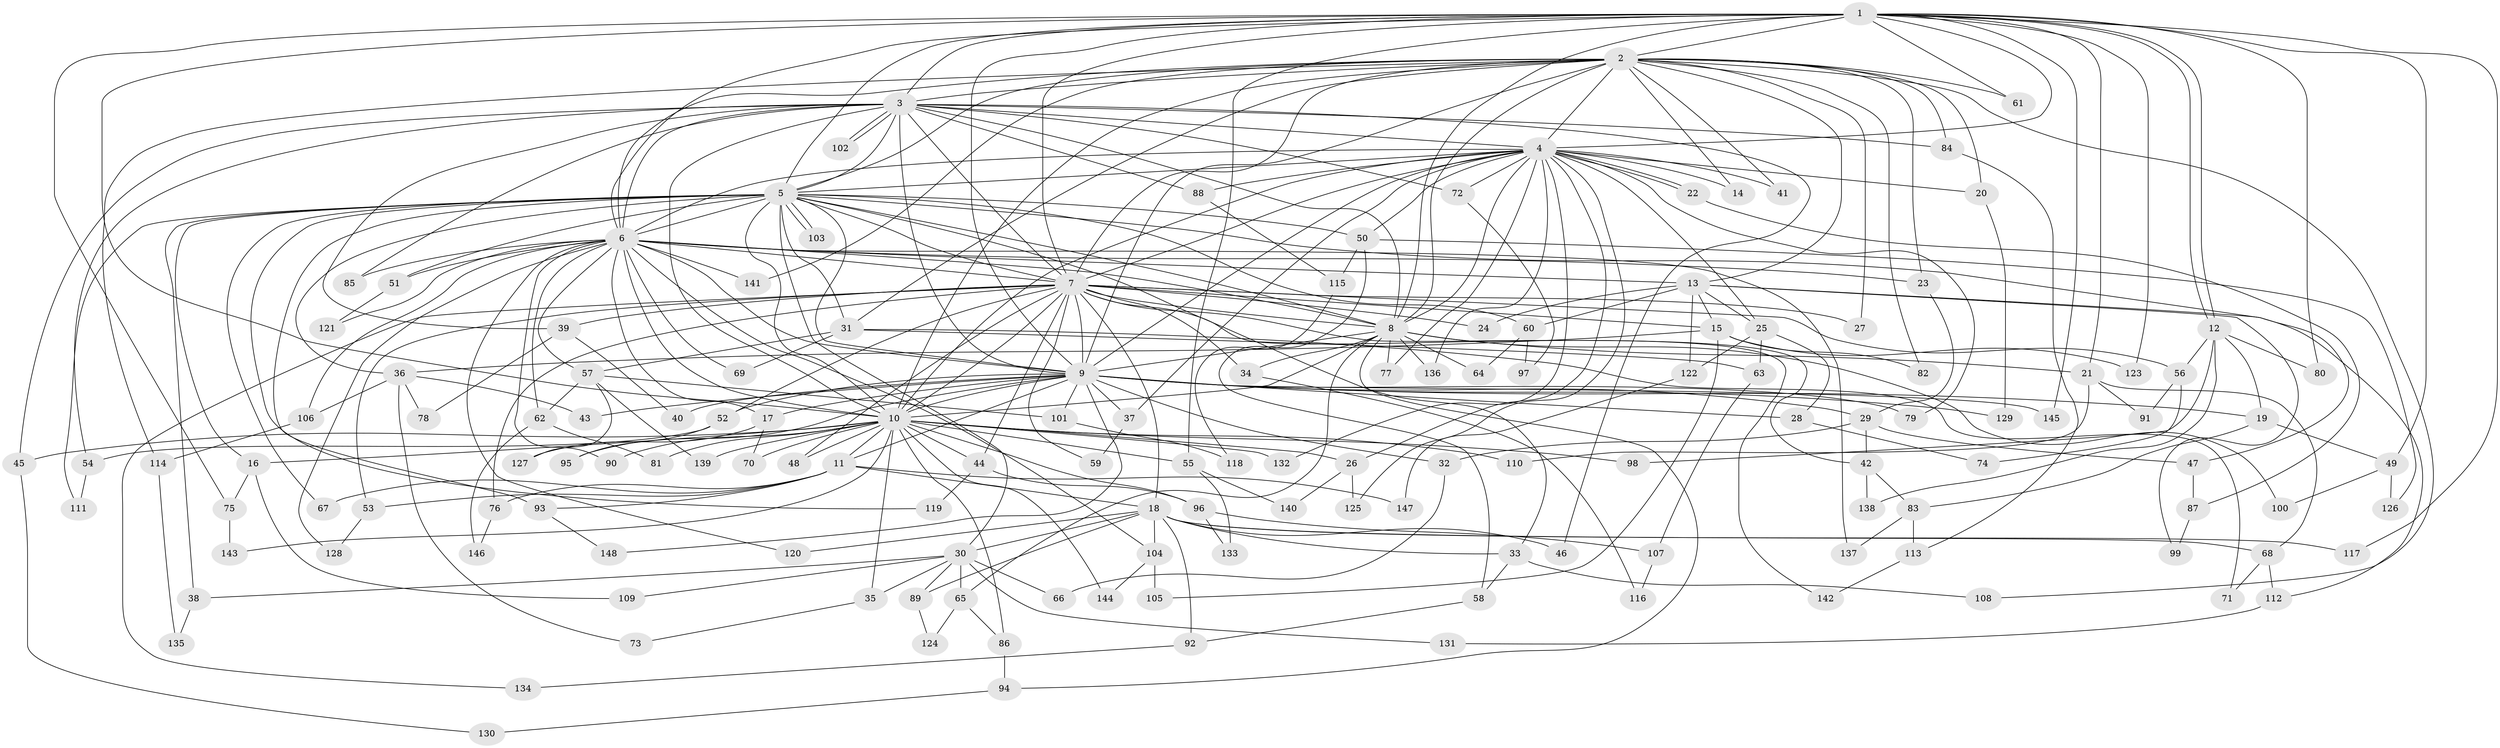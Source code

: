 // coarse degree distribution, {31: 0.008771929824561403, 18: 0.017543859649122806, 25: 0.008771929824561403, 30: 0.008771929824561403, 23: 0.008771929824561403, 24: 0.008771929824561403, 27: 0.008771929824561403, 8: 0.017543859649122806, 6: 0.03508771929824561, 2: 0.45614035087719296, 4: 0.14035087719298245, 11: 0.008771929824561403, 3: 0.22807017543859648, 5: 0.02631578947368421, 9: 0.008771929824561403, 7: 0.008771929824561403}
// Generated by graph-tools (version 1.1) at 2025/51/02/27/25 19:51:48]
// undirected, 148 vertices, 321 edges
graph export_dot {
graph [start="1"]
  node [color=gray90,style=filled];
  1;
  2;
  3;
  4;
  5;
  6;
  7;
  8;
  9;
  10;
  11;
  12;
  13;
  14;
  15;
  16;
  17;
  18;
  19;
  20;
  21;
  22;
  23;
  24;
  25;
  26;
  27;
  28;
  29;
  30;
  31;
  32;
  33;
  34;
  35;
  36;
  37;
  38;
  39;
  40;
  41;
  42;
  43;
  44;
  45;
  46;
  47;
  48;
  49;
  50;
  51;
  52;
  53;
  54;
  55;
  56;
  57;
  58;
  59;
  60;
  61;
  62;
  63;
  64;
  65;
  66;
  67;
  68;
  69;
  70;
  71;
  72;
  73;
  74;
  75;
  76;
  77;
  78;
  79;
  80;
  81;
  82;
  83;
  84;
  85;
  86;
  87;
  88;
  89;
  90;
  91;
  92;
  93;
  94;
  95;
  96;
  97;
  98;
  99;
  100;
  101;
  102;
  103;
  104;
  105;
  106;
  107;
  108;
  109;
  110;
  111;
  112;
  113;
  114;
  115;
  116;
  117;
  118;
  119;
  120;
  121;
  122;
  123;
  124;
  125;
  126;
  127;
  128;
  129;
  130;
  131;
  132;
  133;
  134;
  135;
  136;
  137;
  138;
  139;
  140;
  141;
  142;
  143;
  144;
  145;
  146;
  147;
  148;
  1 -- 2;
  1 -- 3;
  1 -- 4;
  1 -- 5;
  1 -- 6;
  1 -- 7;
  1 -- 8;
  1 -- 9;
  1 -- 10;
  1 -- 12;
  1 -- 12;
  1 -- 21;
  1 -- 49;
  1 -- 55;
  1 -- 61;
  1 -- 75;
  1 -- 80;
  1 -- 117;
  1 -- 123;
  1 -- 145;
  2 -- 3;
  2 -- 4;
  2 -- 5;
  2 -- 6;
  2 -- 7;
  2 -- 8;
  2 -- 9;
  2 -- 10;
  2 -- 13;
  2 -- 14;
  2 -- 20;
  2 -- 23;
  2 -- 27;
  2 -- 31;
  2 -- 41;
  2 -- 61;
  2 -- 82;
  2 -- 84;
  2 -- 108;
  2 -- 114;
  2 -- 141;
  3 -- 4;
  3 -- 5;
  3 -- 6;
  3 -- 7;
  3 -- 8;
  3 -- 9;
  3 -- 10;
  3 -- 39;
  3 -- 45;
  3 -- 46;
  3 -- 54;
  3 -- 72;
  3 -- 84;
  3 -- 85;
  3 -- 88;
  3 -- 102;
  3 -- 102;
  4 -- 5;
  4 -- 6;
  4 -- 7;
  4 -- 8;
  4 -- 9;
  4 -- 10;
  4 -- 14;
  4 -- 20;
  4 -- 22;
  4 -- 22;
  4 -- 25;
  4 -- 26;
  4 -- 37;
  4 -- 41;
  4 -- 50;
  4 -- 72;
  4 -- 77;
  4 -- 79;
  4 -- 88;
  4 -- 125;
  4 -- 132;
  4 -- 136;
  5 -- 6;
  5 -- 7;
  5 -- 8;
  5 -- 9;
  5 -- 10;
  5 -- 16;
  5 -- 30;
  5 -- 31;
  5 -- 33;
  5 -- 36;
  5 -- 38;
  5 -- 47;
  5 -- 50;
  5 -- 51;
  5 -- 60;
  5 -- 67;
  5 -- 93;
  5 -- 103;
  5 -- 103;
  5 -- 111;
  5 -- 119;
  6 -- 7;
  6 -- 8;
  6 -- 9;
  6 -- 10;
  6 -- 13;
  6 -- 17;
  6 -- 23;
  6 -- 51;
  6 -- 57;
  6 -- 62;
  6 -- 69;
  6 -- 85;
  6 -- 90;
  6 -- 104;
  6 -- 106;
  6 -- 120;
  6 -- 121;
  6 -- 128;
  6 -- 137;
  6 -- 141;
  7 -- 8;
  7 -- 9;
  7 -- 10;
  7 -- 15;
  7 -- 18;
  7 -- 24;
  7 -- 27;
  7 -- 34;
  7 -- 39;
  7 -- 42;
  7 -- 44;
  7 -- 48;
  7 -- 52;
  7 -- 53;
  7 -- 56;
  7 -- 59;
  7 -- 76;
  7 -- 134;
  7 -- 142;
  8 -- 9;
  8 -- 10;
  8 -- 21;
  8 -- 34;
  8 -- 64;
  8 -- 65;
  8 -- 77;
  8 -- 94;
  8 -- 100;
  8 -- 136;
  9 -- 10;
  9 -- 11;
  9 -- 17;
  9 -- 19;
  9 -- 28;
  9 -- 29;
  9 -- 32;
  9 -- 37;
  9 -- 40;
  9 -- 43;
  9 -- 52;
  9 -- 79;
  9 -- 95;
  9 -- 101;
  9 -- 129;
  9 -- 145;
  9 -- 148;
  10 -- 11;
  10 -- 16;
  10 -- 26;
  10 -- 35;
  10 -- 44;
  10 -- 45;
  10 -- 48;
  10 -- 55;
  10 -- 70;
  10 -- 81;
  10 -- 86;
  10 -- 90;
  10 -- 96;
  10 -- 98;
  10 -- 110;
  10 -- 132;
  10 -- 139;
  10 -- 143;
  10 -- 144;
  11 -- 18;
  11 -- 53;
  11 -- 67;
  11 -- 76;
  11 -- 93;
  11 -- 147;
  12 -- 19;
  12 -- 56;
  12 -- 80;
  12 -- 98;
  12 -- 138;
  13 -- 15;
  13 -- 24;
  13 -- 25;
  13 -- 60;
  13 -- 99;
  13 -- 112;
  13 -- 122;
  15 -- 36;
  15 -- 82;
  15 -- 105;
  15 -- 123;
  16 -- 75;
  16 -- 109;
  17 -- 70;
  17 -- 127;
  18 -- 30;
  18 -- 33;
  18 -- 46;
  18 -- 68;
  18 -- 89;
  18 -- 92;
  18 -- 104;
  18 -- 117;
  18 -- 120;
  19 -- 49;
  19 -- 83;
  20 -- 129;
  21 -- 68;
  21 -- 91;
  21 -- 110;
  22 -- 87;
  23 -- 29;
  25 -- 28;
  25 -- 63;
  25 -- 122;
  26 -- 125;
  26 -- 140;
  28 -- 74;
  29 -- 32;
  29 -- 42;
  29 -- 47;
  30 -- 35;
  30 -- 38;
  30 -- 65;
  30 -- 66;
  30 -- 89;
  30 -- 109;
  30 -- 131;
  31 -- 57;
  31 -- 63;
  31 -- 69;
  31 -- 71;
  32 -- 66;
  33 -- 58;
  33 -- 108;
  34 -- 116;
  35 -- 73;
  36 -- 43;
  36 -- 73;
  36 -- 78;
  36 -- 106;
  37 -- 59;
  38 -- 135;
  39 -- 40;
  39 -- 78;
  42 -- 83;
  42 -- 138;
  44 -- 96;
  44 -- 119;
  45 -- 130;
  47 -- 87;
  49 -- 100;
  49 -- 126;
  50 -- 58;
  50 -- 115;
  50 -- 126;
  51 -- 121;
  52 -- 54;
  52 -- 95;
  53 -- 128;
  54 -- 111;
  55 -- 133;
  55 -- 140;
  56 -- 74;
  56 -- 91;
  57 -- 62;
  57 -- 101;
  57 -- 127;
  57 -- 139;
  58 -- 92;
  60 -- 64;
  60 -- 97;
  62 -- 81;
  62 -- 146;
  63 -- 107;
  65 -- 86;
  65 -- 124;
  68 -- 71;
  68 -- 112;
  72 -- 97;
  75 -- 143;
  76 -- 146;
  83 -- 113;
  83 -- 137;
  84 -- 113;
  86 -- 94;
  87 -- 99;
  88 -- 115;
  89 -- 124;
  92 -- 134;
  93 -- 148;
  94 -- 130;
  96 -- 107;
  96 -- 133;
  101 -- 118;
  104 -- 105;
  104 -- 144;
  106 -- 114;
  107 -- 116;
  112 -- 131;
  113 -- 142;
  114 -- 135;
  115 -- 118;
  122 -- 147;
}
